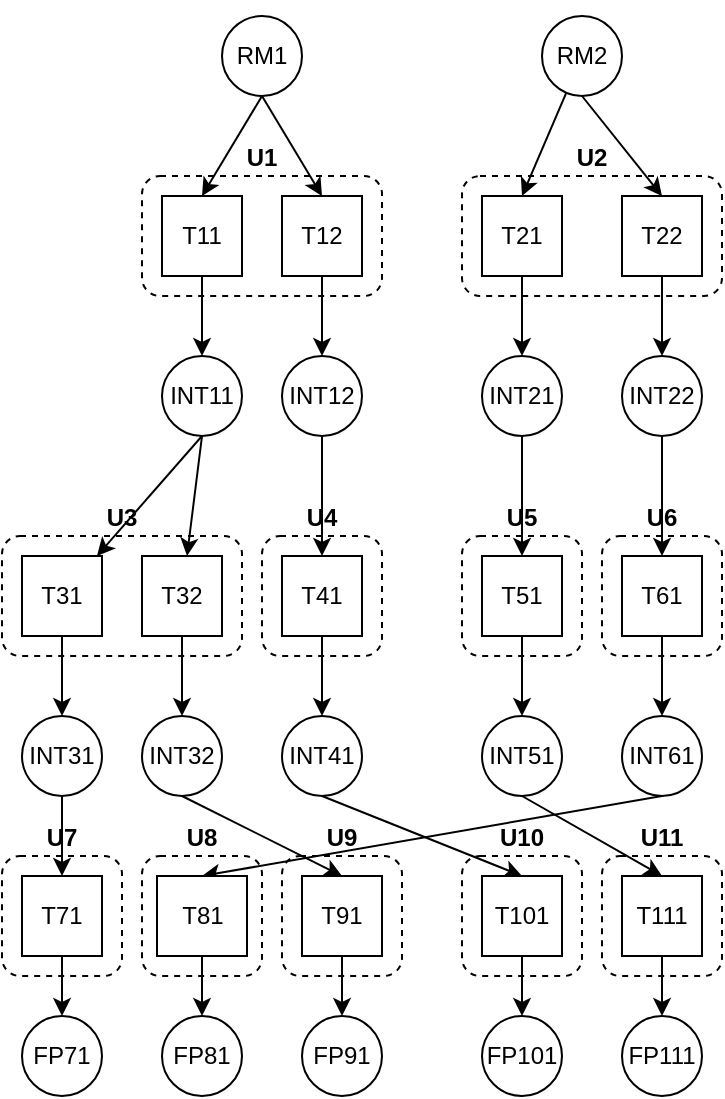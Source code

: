 <mxfile version="22.1.17" type="github">
  <diagram name="Page-1" id="b7mhoWh3yBL3H3KasKvm">
    <mxGraphModel dx="808" dy="402" grid="1" gridSize="10" guides="1" tooltips="1" connect="1" arrows="1" fold="1" page="1" pageScale="1" pageWidth="850" pageHeight="1100" math="0" shadow="0">
      <root>
        <mxCell id="0" />
        <mxCell id="1" parent="0" />
        <mxCell id="pXcDuyM1V3j3TEuy5ASp-1" value="RM1" style="ellipse;whiteSpace=wrap;html=1;aspect=fixed;" vertex="1" parent="1">
          <mxGeometry x="320" y="90" width="40" height="40" as="geometry" />
        </mxCell>
        <mxCell id="pXcDuyM1V3j3TEuy5ASp-2" value="U1" style="rounded=1;whiteSpace=wrap;html=1;strokeColor=default;align=center;verticalAlign=bottom;fontFamily=Helvetica;fontSize=12;fontColor=default;fillColor=default;dashed=1;labelPosition=center;verticalLabelPosition=top;fontStyle=1" vertex="1" parent="1">
          <mxGeometry x="280" y="170" width="120" height="60" as="geometry" />
        </mxCell>
        <mxCell id="pXcDuyM1V3j3TEuy5ASp-18" style="edgeStyle=orthogonalEdgeStyle;rounded=0;orthogonalLoop=1;jettySize=auto;html=1;exitX=0.5;exitY=1;exitDx=0;exitDy=0;" edge="1" parent="1" source="pXcDuyM1V3j3TEuy5ASp-3" target="pXcDuyM1V3j3TEuy5ASp-14">
          <mxGeometry relative="1" as="geometry" />
        </mxCell>
        <mxCell id="pXcDuyM1V3j3TEuy5ASp-3" value="T11" style="rounded=0;whiteSpace=wrap;html=1;strokeColor=default;align=center;verticalAlign=middle;fontFamily=Helvetica;fontSize=12;fontColor=default;fillColor=default;" vertex="1" parent="1">
          <mxGeometry x="290" y="180" width="40" height="40" as="geometry" />
        </mxCell>
        <mxCell id="pXcDuyM1V3j3TEuy5ASp-19" style="edgeStyle=orthogonalEdgeStyle;rounded=0;orthogonalLoop=1;jettySize=auto;html=1;exitX=0.5;exitY=1;exitDx=0;exitDy=0;" edge="1" parent="1" source="pXcDuyM1V3j3TEuy5ASp-4" target="pXcDuyM1V3j3TEuy5ASp-15">
          <mxGeometry relative="1" as="geometry" />
        </mxCell>
        <mxCell id="pXcDuyM1V3j3TEuy5ASp-4" value="T12" style="rounded=0;whiteSpace=wrap;html=1;strokeColor=default;align=center;verticalAlign=middle;fontFamily=Helvetica;fontSize=12;fontColor=default;fillColor=default;" vertex="1" parent="1">
          <mxGeometry x="350" y="180" width="40" height="40" as="geometry" />
        </mxCell>
        <mxCell id="pXcDuyM1V3j3TEuy5ASp-5" value="U2&lt;br&gt;" style="rounded=1;whiteSpace=wrap;html=1;strokeColor=default;align=center;verticalAlign=bottom;fontFamily=Helvetica;fontSize=12;fontColor=default;fillColor=default;dashed=1;labelPosition=center;verticalLabelPosition=top;fontStyle=1" vertex="1" parent="1">
          <mxGeometry x="440" y="170" width="130" height="60" as="geometry" />
        </mxCell>
        <mxCell id="pXcDuyM1V3j3TEuy5ASp-20" style="edgeStyle=orthogonalEdgeStyle;rounded=0;orthogonalLoop=1;jettySize=auto;html=1;exitX=0.5;exitY=1;exitDx=0;exitDy=0;" edge="1" parent="1" source="pXcDuyM1V3j3TEuy5ASp-6" target="pXcDuyM1V3j3TEuy5ASp-16">
          <mxGeometry relative="1" as="geometry" />
        </mxCell>
        <mxCell id="pXcDuyM1V3j3TEuy5ASp-6" value="T21" style="rounded=0;whiteSpace=wrap;html=1;strokeColor=default;align=center;verticalAlign=middle;fontFamily=Helvetica;fontSize=12;fontColor=default;fillColor=default;" vertex="1" parent="1">
          <mxGeometry x="450" y="180" width="40" height="40" as="geometry" />
        </mxCell>
        <mxCell id="pXcDuyM1V3j3TEuy5ASp-26" style="edgeStyle=orthogonalEdgeStyle;rounded=0;orthogonalLoop=1;jettySize=auto;html=1;exitX=0.5;exitY=1;exitDx=0;exitDy=0;entryX=0.5;entryY=0;entryDx=0;entryDy=0;" edge="1" parent="1" source="pXcDuyM1V3j3TEuy5ASp-7" target="pXcDuyM1V3j3TEuy5ASp-17">
          <mxGeometry relative="1" as="geometry" />
        </mxCell>
        <mxCell id="pXcDuyM1V3j3TEuy5ASp-7" value="T22" style="rounded=0;whiteSpace=wrap;html=1;strokeColor=default;align=center;verticalAlign=middle;fontFamily=Helvetica;fontSize=12;fontColor=default;fillColor=default;" vertex="1" parent="1">
          <mxGeometry x="520" y="180" width="40" height="40" as="geometry" />
        </mxCell>
        <mxCell id="pXcDuyM1V3j3TEuy5ASp-8" value="" style="endArrow=classic;html=1;rounded=0;fontFamily=Helvetica;fontSize=12;fontColor=default;exitX=0.5;exitY=1;exitDx=0;exitDy=0;entryX=0.5;entryY=0;entryDx=0;entryDy=0;" edge="1" parent="1" source="pXcDuyM1V3j3TEuy5ASp-13" target="pXcDuyM1V3j3TEuy5ASp-7">
          <mxGeometry width="50" height="50" relative="1" as="geometry">
            <mxPoint x="520" y="100" as="sourcePoint" />
            <mxPoint x="580" y="40" as="targetPoint" />
          </mxGeometry>
        </mxCell>
        <mxCell id="pXcDuyM1V3j3TEuy5ASp-9" value="" style="endArrow=classic;html=1;rounded=0;fontFamily=Helvetica;fontSize=12;fontColor=default;entryX=0.5;entryY=0;entryDx=0;entryDy=0;" edge="1" parent="1" target="pXcDuyM1V3j3TEuy5ASp-3">
          <mxGeometry width="50" height="50" relative="1" as="geometry">
            <mxPoint x="340" y="130" as="sourcePoint" />
            <mxPoint x="326.667" y="180" as="targetPoint" />
          </mxGeometry>
        </mxCell>
        <mxCell id="pXcDuyM1V3j3TEuy5ASp-10" value="" style="endArrow=classic;html=1;rounded=0;fontFamily=Helvetica;fontSize=12;fontColor=default;exitX=0.5;exitY=1;exitDx=0;exitDy=0;entryX=0.5;entryY=0;entryDx=0;entryDy=0;" edge="1" parent="1" source="pXcDuyM1V3j3TEuy5ASp-1" target="pXcDuyM1V3j3TEuy5ASp-4">
          <mxGeometry width="50" height="50" relative="1" as="geometry">
            <mxPoint x="345" y="105" as="sourcePoint" />
            <mxPoint x="395" y="55" as="targetPoint" />
          </mxGeometry>
        </mxCell>
        <mxCell id="pXcDuyM1V3j3TEuy5ASp-11" value="" style="endArrow=classic;html=1;rounded=0;fontFamily=Helvetica;fontSize=12;fontColor=default;entryX=0.5;entryY=0;entryDx=0;entryDy=0;" edge="1" parent="1" source="pXcDuyM1V3j3TEuy5ASp-13" target="pXcDuyM1V3j3TEuy5ASp-6">
          <mxGeometry width="50" height="50" relative="1" as="geometry">
            <mxPoint x="500" y="110" as="sourcePoint" />
            <mxPoint x="550" y="60" as="targetPoint" />
          </mxGeometry>
        </mxCell>
        <mxCell id="pXcDuyM1V3j3TEuy5ASp-12" value="" style="endArrow=classic;html=1;rounded=0;fontFamily=Helvetica;fontSize=12;fontColor=default;entryX=0.5;entryY=0;entryDx=0;entryDy=0;" edge="1" parent="1" target="pXcDuyM1V3j3TEuy5ASp-13">
          <mxGeometry width="50" height="50" relative="1" as="geometry">
            <mxPoint x="500" y="110" as="sourcePoint" />
            <mxPoint x="470" y="180" as="targetPoint" />
          </mxGeometry>
        </mxCell>
        <mxCell id="pXcDuyM1V3j3TEuy5ASp-13" value="RM2" style="ellipse;whiteSpace=wrap;html=1;aspect=fixed;" vertex="1" parent="1">
          <mxGeometry x="480" y="90" width="40" height="40" as="geometry" />
        </mxCell>
        <mxCell id="pXcDuyM1V3j3TEuy5ASp-27" style="rounded=0;orthogonalLoop=1;jettySize=auto;html=1;exitX=0.5;exitY=1;exitDx=0;exitDy=0;" edge="1" parent="1" source="pXcDuyM1V3j3TEuy5ASp-14" target="pXcDuyM1V3j3TEuy5ASp-23">
          <mxGeometry relative="1" as="geometry" />
        </mxCell>
        <mxCell id="pXcDuyM1V3j3TEuy5ASp-28" style="rounded=0;orthogonalLoop=1;jettySize=auto;html=1;exitX=0.5;exitY=1;exitDx=0;exitDy=0;" edge="1" parent="1" source="pXcDuyM1V3j3TEuy5ASp-14" target="pXcDuyM1V3j3TEuy5ASp-24">
          <mxGeometry relative="1" as="geometry" />
        </mxCell>
        <mxCell id="pXcDuyM1V3j3TEuy5ASp-14" value="INT11" style="ellipse;whiteSpace=wrap;html=1;aspect=fixed;" vertex="1" parent="1">
          <mxGeometry x="290" y="260" width="40" height="40" as="geometry" />
        </mxCell>
        <mxCell id="pXcDuyM1V3j3TEuy5ASp-39" style="edgeStyle=orthogonalEdgeStyle;rounded=0;orthogonalLoop=1;jettySize=auto;html=1;exitX=0.5;exitY=1;exitDx=0;exitDy=0;" edge="1" parent="1" source="pXcDuyM1V3j3TEuy5ASp-15" target="pXcDuyM1V3j3TEuy5ASp-32">
          <mxGeometry relative="1" as="geometry" />
        </mxCell>
        <mxCell id="pXcDuyM1V3j3TEuy5ASp-15" value="INT12" style="ellipse;whiteSpace=wrap;html=1;aspect=fixed;" vertex="1" parent="1">
          <mxGeometry x="350" y="260" width="40" height="40" as="geometry" />
        </mxCell>
        <mxCell id="pXcDuyM1V3j3TEuy5ASp-40" style="edgeStyle=orthogonalEdgeStyle;rounded=0;orthogonalLoop=1;jettySize=auto;html=1;exitX=0.5;exitY=1;exitDx=0;exitDy=0;" edge="1" parent="1" source="pXcDuyM1V3j3TEuy5ASp-16" target="pXcDuyM1V3j3TEuy5ASp-35">
          <mxGeometry relative="1" as="geometry" />
        </mxCell>
        <mxCell id="pXcDuyM1V3j3TEuy5ASp-16" value="INT21" style="ellipse;whiteSpace=wrap;html=1;aspect=fixed;" vertex="1" parent="1">
          <mxGeometry x="450" y="260" width="40" height="40" as="geometry" />
        </mxCell>
        <mxCell id="pXcDuyM1V3j3TEuy5ASp-41" style="rounded=0;orthogonalLoop=1;jettySize=auto;html=1;exitX=0.5;exitY=1;exitDx=0;exitDy=0;entryX=0.5;entryY=0;entryDx=0;entryDy=0;" edge="1" parent="1" source="pXcDuyM1V3j3TEuy5ASp-17" target="pXcDuyM1V3j3TEuy5ASp-38">
          <mxGeometry relative="1" as="geometry" />
        </mxCell>
        <mxCell id="pXcDuyM1V3j3TEuy5ASp-17" value="INT22" style="ellipse;whiteSpace=wrap;html=1;aspect=fixed;" vertex="1" parent="1">
          <mxGeometry x="520" y="260" width="40" height="40" as="geometry" />
        </mxCell>
        <mxCell id="pXcDuyM1V3j3TEuy5ASp-22" value="U3&lt;br&gt;" style="rounded=1;whiteSpace=wrap;html=1;strokeColor=default;align=center;verticalAlign=bottom;fontFamily=Helvetica;fontSize=12;fontColor=default;fillColor=none;dashed=1;labelPosition=center;verticalLabelPosition=top;fontStyle=1" vertex="1" parent="1">
          <mxGeometry x="210" y="350" width="120" height="60" as="geometry" />
        </mxCell>
        <mxCell id="pXcDuyM1V3j3TEuy5ASp-47" style="edgeStyle=orthogonalEdgeStyle;rounded=0;orthogonalLoop=1;jettySize=auto;html=1;exitX=0.5;exitY=1;exitDx=0;exitDy=0;entryX=0.5;entryY=0;entryDx=0;entryDy=0;" edge="1" parent="1" source="pXcDuyM1V3j3TEuy5ASp-23" target="pXcDuyM1V3j3TEuy5ASp-46">
          <mxGeometry relative="1" as="geometry" />
        </mxCell>
        <mxCell id="pXcDuyM1V3j3TEuy5ASp-23" value="T31" style="rounded=0;whiteSpace=wrap;html=1;strokeColor=default;align=center;verticalAlign=middle;fontFamily=Helvetica;fontSize=12;fontColor=default;fillColor=default;" vertex="1" parent="1">
          <mxGeometry x="220" y="360" width="40" height="40" as="geometry" />
        </mxCell>
        <mxCell id="pXcDuyM1V3j3TEuy5ASp-48" style="edgeStyle=orthogonalEdgeStyle;rounded=0;orthogonalLoop=1;jettySize=auto;html=1;exitX=0.5;exitY=1;exitDx=0;exitDy=0;" edge="1" parent="1" source="pXcDuyM1V3j3TEuy5ASp-24" target="pXcDuyM1V3j3TEuy5ASp-45">
          <mxGeometry relative="1" as="geometry" />
        </mxCell>
        <mxCell id="pXcDuyM1V3j3TEuy5ASp-24" value="T32" style="rounded=0;whiteSpace=wrap;html=1;strokeColor=default;align=center;verticalAlign=middle;fontFamily=Helvetica;fontSize=12;fontColor=default;fillColor=default;" vertex="1" parent="1">
          <mxGeometry x="280" y="360" width="40" height="40" as="geometry" />
        </mxCell>
        <mxCell id="pXcDuyM1V3j3TEuy5ASp-31" value="U4" style="rounded=1;whiteSpace=wrap;html=1;strokeColor=default;align=center;verticalAlign=bottom;fontFamily=Helvetica;fontSize=12;fontColor=default;fillColor=none;dashed=1;labelPosition=center;verticalLabelPosition=top;fontStyle=1" vertex="1" parent="1">
          <mxGeometry x="340" y="350" width="60" height="60" as="geometry" />
        </mxCell>
        <mxCell id="pXcDuyM1V3j3TEuy5ASp-71" style="edgeStyle=orthogonalEdgeStyle;rounded=0;orthogonalLoop=1;jettySize=auto;html=1;exitX=0.5;exitY=1;exitDx=0;exitDy=0;entryX=0.5;entryY=0;entryDx=0;entryDy=0;" edge="1" parent="1" source="pXcDuyM1V3j3TEuy5ASp-32" target="pXcDuyM1V3j3TEuy5ASp-44">
          <mxGeometry relative="1" as="geometry" />
        </mxCell>
        <mxCell id="pXcDuyM1V3j3TEuy5ASp-32" value="T41" style="rounded=0;whiteSpace=wrap;html=1;strokeColor=default;align=center;verticalAlign=middle;fontFamily=Helvetica;fontSize=12;fontColor=default;fillColor=default;" vertex="1" parent="1">
          <mxGeometry x="350" y="360" width="40" height="40" as="geometry" />
        </mxCell>
        <mxCell id="pXcDuyM1V3j3TEuy5ASp-34" value="U5" style="rounded=1;whiteSpace=wrap;html=1;strokeColor=default;align=center;verticalAlign=bottom;fontFamily=Helvetica;fontSize=12;fontColor=default;fillColor=none;dashed=1;labelPosition=center;verticalLabelPosition=top;fontStyle=1" vertex="1" parent="1">
          <mxGeometry x="440" y="350" width="60" height="60" as="geometry" />
        </mxCell>
        <mxCell id="pXcDuyM1V3j3TEuy5ASp-50" style="edgeStyle=orthogonalEdgeStyle;rounded=0;orthogonalLoop=1;jettySize=auto;html=1;exitX=0.5;exitY=1;exitDx=0;exitDy=0;entryX=0.5;entryY=0;entryDx=0;entryDy=0;" edge="1" parent="1" source="pXcDuyM1V3j3TEuy5ASp-35" target="pXcDuyM1V3j3TEuy5ASp-43">
          <mxGeometry relative="1" as="geometry" />
        </mxCell>
        <mxCell id="pXcDuyM1V3j3TEuy5ASp-35" value="T51" style="rounded=0;whiteSpace=wrap;html=1;strokeColor=default;align=center;verticalAlign=middle;fontFamily=Helvetica;fontSize=12;fontColor=default;fillColor=default;" vertex="1" parent="1">
          <mxGeometry x="450" y="360" width="40" height="40" as="geometry" />
        </mxCell>
        <mxCell id="pXcDuyM1V3j3TEuy5ASp-37" value="U6" style="rounded=1;whiteSpace=wrap;html=1;strokeColor=default;align=center;verticalAlign=bottom;fontFamily=Helvetica;fontSize=12;fontColor=default;fillColor=none;dashed=1;labelPosition=center;verticalLabelPosition=top;fontStyle=1" vertex="1" parent="1">
          <mxGeometry x="510" y="350" width="60" height="60" as="geometry" />
        </mxCell>
        <mxCell id="pXcDuyM1V3j3TEuy5ASp-51" style="edgeStyle=orthogonalEdgeStyle;rounded=0;orthogonalLoop=1;jettySize=auto;html=1;exitX=0.5;exitY=1;exitDx=0;exitDy=0;" edge="1" parent="1" source="pXcDuyM1V3j3TEuy5ASp-38" target="pXcDuyM1V3j3TEuy5ASp-42">
          <mxGeometry relative="1" as="geometry" />
        </mxCell>
        <mxCell id="pXcDuyM1V3j3TEuy5ASp-38" value="T61" style="rounded=0;whiteSpace=wrap;html=1;strokeColor=default;align=center;verticalAlign=middle;fontFamily=Helvetica;fontSize=12;fontColor=default;fillColor=default;" vertex="1" parent="1">
          <mxGeometry x="520" y="360" width="40" height="40" as="geometry" />
        </mxCell>
        <mxCell id="pXcDuyM1V3j3TEuy5ASp-73" style="rounded=0;orthogonalLoop=1;jettySize=auto;html=1;exitX=0.5;exitY=1;exitDx=0;exitDy=0;entryX=0.5;entryY=0;entryDx=0;entryDy=0;" edge="1" parent="1" source="pXcDuyM1V3j3TEuy5ASp-42" target="pXcDuyM1V3j3TEuy5ASp-62">
          <mxGeometry relative="1" as="geometry" />
        </mxCell>
        <mxCell id="pXcDuyM1V3j3TEuy5ASp-42" value="INT61" style="ellipse;whiteSpace=wrap;html=1;aspect=fixed;" vertex="1" parent="1">
          <mxGeometry x="520" y="440" width="40" height="40" as="geometry" />
        </mxCell>
        <mxCell id="pXcDuyM1V3j3TEuy5ASp-74" style="rounded=0;orthogonalLoop=1;jettySize=auto;html=1;exitX=0.5;exitY=1;exitDx=0;exitDy=0;entryX=0.5;entryY=0;entryDx=0;entryDy=0;" edge="1" parent="1" source="pXcDuyM1V3j3TEuy5ASp-43" target="pXcDuyM1V3j3TEuy5ASp-56">
          <mxGeometry relative="1" as="geometry" />
        </mxCell>
        <mxCell id="pXcDuyM1V3j3TEuy5ASp-43" value="INT51" style="ellipse;whiteSpace=wrap;html=1;aspect=fixed;" vertex="1" parent="1">
          <mxGeometry x="450" y="440" width="40" height="40" as="geometry" />
        </mxCell>
        <mxCell id="pXcDuyM1V3j3TEuy5ASp-72" style="rounded=0;orthogonalLoop=1;jettySize=auto;html=1;exitX=0.5;exitY=1;exitDx=0;exitDy=0;entryX=0.5;entryY=0;entryDx=0;entryDy=0;" edge="1" parent="1" source="pXcDuyM1V3j3TEuy5ASp-44" target="pXcDuyM1V3j3TEuy5ASp-60">
          <mxGeometry relative="1" as="geometry" />
        </mxCell>
        <mxCell id="pXcDuyM1V3j3TEuy5ASp-44" value="INT41" style="ellipse;whiteSpace=wrap;html=1;aspect=fixed;" vertex="1" parent="1">
          <mxGeometry x="350" y="440" width="40" height="40" as="geometry" />
        </mxCell>
        <mxCell id="pXcDuyM1V3j3TEuy5ASp-70" style="rounded=0;orthogonalLoop=1;jettySize=auto;html=1;exitX=0.5;exitY=1;exitDx=0;exitDy=0;entryX=0.5;entryY=0;entryDx=0;entryDy=0;" edge="1" parent="1" source="pXcDuyM1V3j3TEuy5ASp-45" target="pXcDuyM1V3j3TEuy5ASp-58">
          <mxGeometry relative="1" as="geometry" />
        </mxCell>
        <mxCell id="pXcDuyM1V3j3TEuy5ASp-45" value="INT32" style="ellipse;whiteSpace=wrap;html=1;aspect=fixed;" vertex="1" parent="1">
          <mxGeometry x="280" y="440" width="40" height="40" as="geometry" />
        </mxCell>
        <mxCell id="pXcDuyM1V3j3TEuy5ASp-68" style="edgeStyle=orthogonalEdgeStyle;rounded=0;orthogonalLoop=1;jettySize=auto;html=1;exitX=0.5;exitY=1;exitDx=0;exitDy=0;entryX=0.5;entryY=0;entryDx=0;entryDy=0;" edge="1" parent="1" source="pXcDuyM1V3j3TEuy5ASp-46" target="pXcDuyM1V3j3TEuy5ASp-64">
          <mxGeometry relative="1" as="geometry" />
        </mxCell>
        <mxCell id="pXcDuyM1V3j3TEuy5ASp-46" value="INT31" style="ellipse;whiteSpace=wrap;html=1;aspect=fixed;" vertex="1" parent="1">
          <mxGeometry x="220" y="440" width="40" height="40" as="geometry" />
        </mxCell>
        <mxCell id="pXcDuyM1V3j3TEuy5ASp-55" value="U11" style="rounded=1;whiteSpace=wrap;html=1;strokeColor=default;align=center;verticalAlign=bottom;fontFamily=Helvetica;fontSize=12;fontColor=default;fillColor=none;dashed=1;labelPosition=center;verticalLabelPosition=top;fontStyle=1" vertex="1" parent="1">
          <mxGeometry x="510" y="510" width="60" height="60" as="geometry" />
        </mxCell>
        <mxCell id="pXcDuyM1V3j3TEuy5ASp-84" style="edgeStyle=orthogonalEdgeStyle;rounded=0;orthogonalLoop=1;jettySize=auto;html=1;exitX=0.5;exitY=1;exitDx=0;exitDy=0;" edge="1" parent="1" source="pXcDuyM1V3j3TEuy5ASp-56" target="pXcDuyM1V3j3TEuy5ASp-79">
          <mxGeometry relative="1" as="geometry" />
        </mxCell>
        <mxCell id="pXcDuyM1V3j3TEuy5ASp-56" value="T111" style="rounded=0;whiteSpace=wrap;html=1;strokeColor=default;align=center;verticalAlign=middle;fontFamily=Helvetica;fontSize=12;fontColor=default;fillColor=default;" vertex="1" parent="1">
          <mxGeometry x="520" y="520" width="40" height="40" as="geometry" />
        </mxCell>
        <mxCell id="pXcDuyM1V3j3TEuy5ASp-57" value="U10" style="rounded=1;whiteSpace=wrap;html=1;strokeColor=default;align=center;verticalAlign=bottom;fontFamily=Helvetica;fontSize=12;fontColor=default;fillColor=none;dashed=1;labelPosition=center;verticalLabelPosition=top;fontStyle=1" vertex="1" parent="1">
          <mxGeometry x="440" y="510" width="60" height="60" as="geometry" />
        </mxCell>
        <mxCell id="pXcDuyM1V3j3TEuy5ASp-82" style="edgeStyle=orthogonalEdgeStyle;rounded=0;orthogonalLoop=1;jettySize=auto;html=1;exitX=0.5;exitY=1;exitDx=0;exitDy=0;entryX=0.5;entryY=0;entryDx=0;entryDy=0;" edge="1" parent="1" source="pXcDuyM1V3j3TEuy5ASp-58" target="pXcDuyM1V3j3TEuy5ASp-77">
          <mxGeometry relative="1" as="geometry" />
        </mxCell>
        <mxCell id="pXcDuyM1V3j3TEuy5ASp-58" value="T91" style="rounded=0;whiteSpace=wrap;html=1;strokeColor=default;align=center;verticalAlign=middle;fontFamily=Helvetica;fontSize=12;fontColor=default;fillColor=default;" vertex="1" parent="1">
          <mxGeometry x="360" y="520" width="40" height="40" as="geometry" />
        </mxCell>
        <mxCell id="pXcDuyM1V3j3TEuy5ASp-59" value="U9" style="rounded=1;whiteSpace=wrap;html=1;strokeColor=default;align=center;verticalAlign=bottom;fontFamily=Helvetica;fontSize=12;fontColor=default;fillColor=none;dashed=1;labelPosition=center;verticalLabelPosition=top;fontStyle=1" vertex="1" parent="1">
          <mxGeometry x="350" y="510" width="60" height="60" as="geometry" />
        </mxCell>
        <mxCell id="pXcDuyM1V3j3TEuy5ASp-83" style="edgeStyle=orthogonalEdgeStyle;rounded=0;orthogonalLoop=1;jettySize=auto;html=1;exitX=0.5;exitY=1;exitDx=0;exitDy=0;" edge="1" parent="1" source="pXcDuyM1V3j3TEuy5ASp-60" target="pXcDuyM1V3j3TEuy5ASp-78">
          <mxGeometry relative="1" as="geometry" />
        </mxCell>
        <mxCell id="pXcDuyM1V3j3TEuy5ASp-60" value="T101" style="rounded=0;whiteSpace=wrap;html=1;strokeColor=default;align=center;verticalAlign=middle;fontFamily=Helvetica;fontSize=12;fontColor=default;fillColor=default;" vertex="1" parent="1">
          <mxGeometry x="450" y="520" width="40" height="40" as="geometry" />
        </mxCell>
        <mxCell id="pXcDuyM1V3j3TEuy5ASp-61" value="U8" style="rounded=1;whiteSpace=wrap;html=1;strokeColor=default;align=center;verticalAlign=bottom;fontFamily=Helvetica;fontSize=12;fontColor=default;fillColor=none;dashed=1;labelPosition=center;verticalLabelPosition=top;fontStyle=1" vertex="1" parent="1">
          <mxGeometry x="280" y="510" width="60" height="60" as="geometry" />
        </mxCell>
        <mxCell id="pXcDuyM1V3j3TEuy5ASp-81" style="edgeStyle=orthogonalEdgeStyle;rounded=0;orthogonalLoop=1;jettySize=auto;html=1;exitX=0.5;exitY=1;exitDx=0;exitDy=0;" edge="1" parent="1" source="pXcDuyM1V3j3TEuy5ASp-62" target="pXcDuyM1V3j3TEuy5ASp-76">
          <mxGeometry relative="1" as="geometry" />
        </mxCell>
        <mxCell id="pXcDuyM1V3j3TEuy5ASp-62" value="T81" style="rounded=0;whiteSpace=wrap;html=1;strokeColor=default;align=center;verticalAlign=middle;fontFamily=Helvetica;fontSize=12;fontColor=default;fillColor=default;" vertex="1" parent="1">
          <mxGeometry x="287.5" y="520" width="45" height="40" as="geometry" />
        </mxCell>
        <mxCell id="pXcDuyM1V3j3TEuy5ASp-63" value="U7" style="rounded=1;whiteSpace=wrap;html=1;strokeColor=default;align=center;verticalAlign=bottom;fontFamily=Helvetica;fontSize=12;fontColor=default;fillColor=none;dashed=1;labelPosition=center;verticalLabelPosition=top;fontStyle=1" vertex="1" parent="1">
          <mxGeometry x="210" y="510" width="60" height="60" as="geometry" />
        </mxCell>
        <mxCell id="pXcDuyM1V3j3TEuy5ASp-80" style="edgeStyle=orthogonalEdgeStyle;rounded=0;orthogonalLoop=1;jettySize=auto;html=1;exitX=0.5;exitY=1;exitDx=0;exitDy=0;entryX=0.5;entryY=0;entryDx=0;entryDy=0;" edge="1" parent="1" source="pXcDuyM1V3j3TEuy5ASp-64" target="pXcDuyM1V3j3TEuy5ASp-75">
          <mxGeometry relative="1" as="geometry" />
        </mxCell>
        <mxCell id="pXcDuyM1V3j3TEuy5ASp-64" value="T71" style="rounded=0;whiteSpace=wrap;html=1;strokeColor=default;align=center;verticalAlign=middle;fontFamily=Helvetica;fontSize=12;fontColor=default;fillColor=default;" vertex="1" parent="1">
          <mxGeometry x="220" y="520" width="40" height="40" as="geometry" />
        </mxCell>
        <mxCell id="pXcDuyM1V3j3TEuy5ASp-75" value="FP71" style="ellipse;whiteSpace=wrap;html=1;aspect=fixed;" vertex="1" parent="1">
          <mxGeometry x="220" y="590" width="40" height="40" as="geometry" />
        </mxCell>
        <mxCell id="pXcDuyM1V3j3TEuy5ASp-76" value="FP81" style="ellipse;whiteSpace=wrap;html=1;aspect=fixed;" vertex="1" parent="1">
          <mxGeometry x="290" y="590" width="40" height="40" as="geometry" />
        </mxCell>
        <mxCell id="pXcDuyM1V3j3TEuy5ASp-77" value="FP91" style="ellipse;whiteSpace=wrap;html=1;aspect=fixed;" vertex="1" parent="1">
          <mxGeometry x="360" y="590" width="40" height="40" as="geometry" />
        </mxCell>
        <mxCell id="pXcDuyM1V3j3TEuy5ASp-78" value="FP101" style="ellipse;whiteSpace=wrap;html=1;aspect=fixed;" vertex="1" parent="1">
          <mxGeometry x="450" y="590" width="40" height="40" as="geometry" />
        </mxCell>
        <mxCell id="pXcDuyM1V3j3TEuy5ASp-79" value="FP111" style="ellipse;whiteSpace=wrap;html=1;aspect=fixed;" vertex="1" parent="1">
          <mxGeometry x="520" y="590" width="40" height="40" as="geometry" />
        </mxCell>
      </root>
    </mxGraphModel>
  </diagram>
</mxfile>
